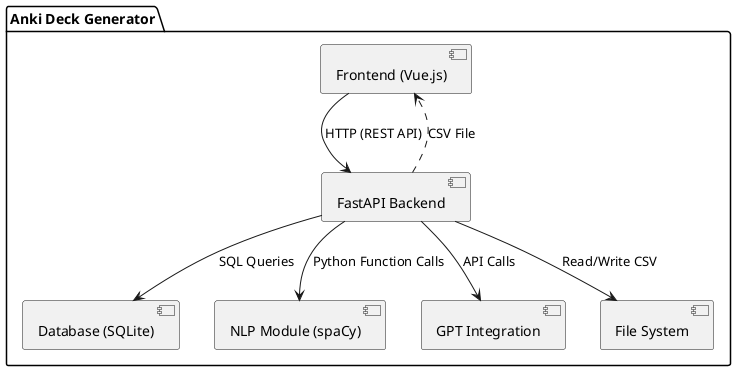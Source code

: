 @startuml
package "Anki Deck Generator" {
  [Frontend (Vue.js)] as Frontend
  [FastAPI Backend] as Backend
  [Database (SQLite)] as Database
  [NLP Module (spaCy)] as NLP
  [GPT Integration] as GPT
  [File System] as FileSystem

  Frontend -down-> Backend : HTTP (REST API)
  Backend -down-> Database : SQL Queries
  Backend -down-> NLP : Python Function Calls
  Backend -down-> GPT : API Calls
  Backend -down-> FileSystem : Read/Write CSV

  Backend ..> Frontend : CSV File
@enduml
